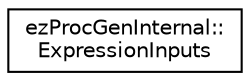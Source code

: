 digraph "Graphical Class Hierarchy"
{
 // LATEX_PDF_SIZE
  edge [fontname="Helvetica",fontsize="10",labelfontname="Helvetica",labelfontsize="10"];
  node [fontname="Helvetica",fontsize="10",shape=record];
  rankdir="LR";
  Node0 [label="ezProcGenInternal::\lExpressionInputs",height=0.2,width=0.4,color="black", fillcolor="white", style="filled",URL="$d2/de3/structez_proc_gen_internal_1_1_expression_inputs.htm",tooltip=" "];
}
